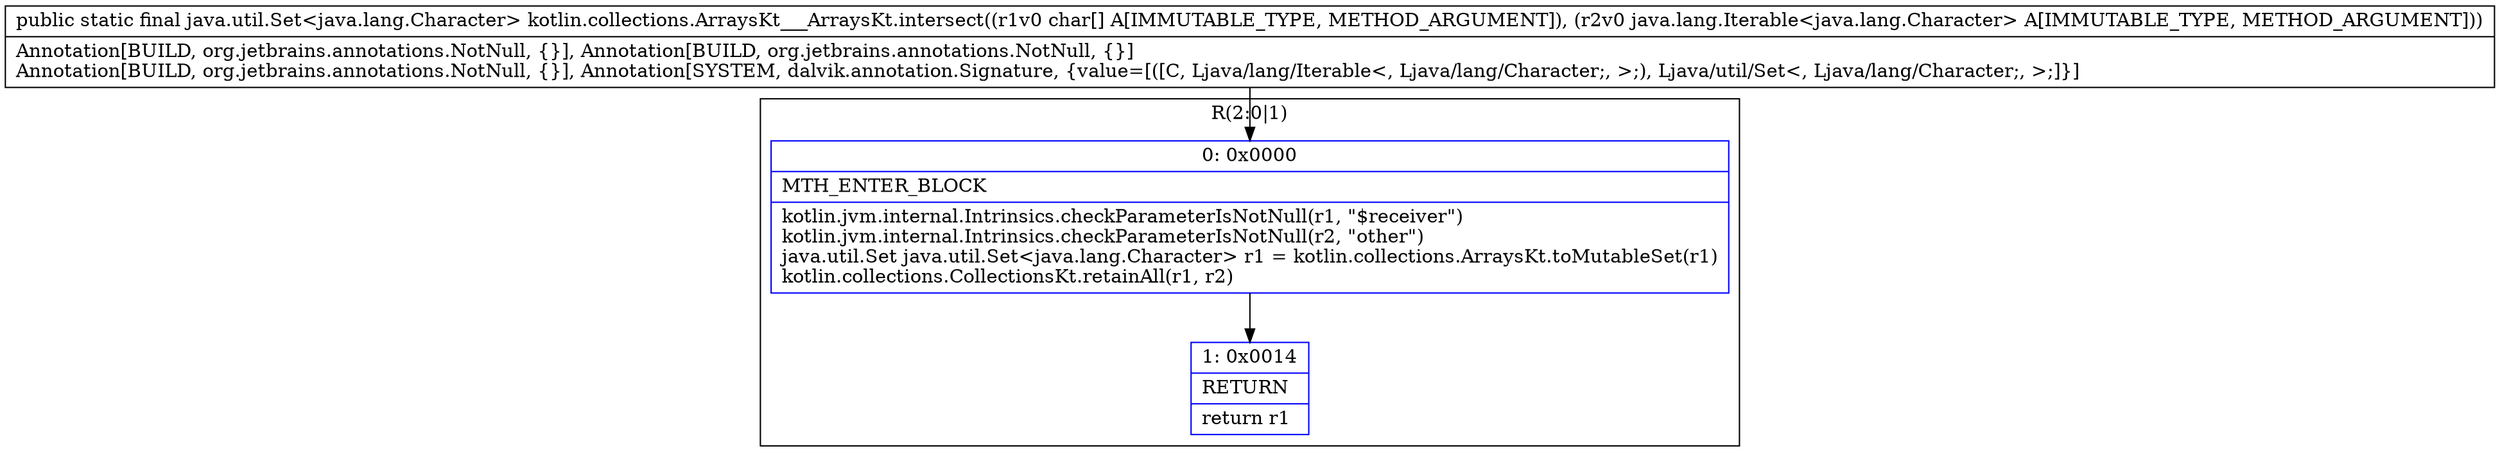 digraph "CFG forkotlin.collections.ArraysKt___ArraysKt.intersect([CLjava\/lang\/Iterable;)Ljava\/util\/Set;" {
subgraph cluster_Region_526887312 {
label = "R(2:0|1)";
node [shape=record,color=blue];
Node_0 [shape=record,label="{0\:\ 0x0000|MTH_ENTER_BLOCK\l|kotlin.jvm.internal.Intrinsics.checkParameterIsNotNull(r1, \"$receiver\")\lkotlin.jvm.internal.Intrinsics.checkParameterIsNotNull(r2, \"other\")\ljava.util.Set java.util.Set\<java.lang.Character\> r1 = kotlin.collections.ArraysKt.toMutableSet(r1)\lkotlin.collections.CollectionsKt.retainAll(r1, r2)\l}"];
Node_1 [shape=record,label="{1\:\ 0x0014|RETURN\l|return r1\l}"];
}
MethodNode[shape=record,label="{public static final java.util.Set\<java.lang.Character\> kotlin.collections.ArraysKt___ArraysKt.intersect((r1v0 char[] A[IMMUTABLE_TYPE, METHOD_ARGUMENT]), (r2v0 java.lang.Iterable\<java.lang.Character\> A[IMMUTABLE_TYPE, METHOD_ARGUMENT]))  | Annotation[BUILD, org.jetbrains.annotations.NotNull, \{\}], Annotation[BUILD, org.jetbrains.annotations.NotNull, \{\}]\lAnnotation[BUILD, org.jetbrains.annotations.NotNull, \{\}], Annotation[SYSTEM, dalvik.annotation.Signature, \{value=[([C, Ljava\/lang\/Iterable\<, Ljava\/lang\/Character;, \>;), Ljava\/util\/Set\<, Ljava\/lang\/Character;, \>;]\}]\l}"];
MethodNode -> Node_0;
Node_0 -> Node_1;
}


